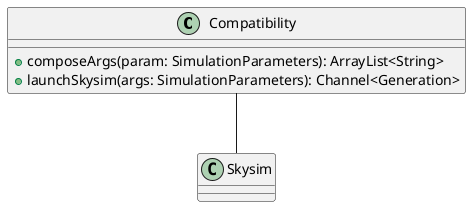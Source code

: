 @startuml
class Compatibility {
    +composeArgs(param: SimulationParameters): ArrayList<String>
    +launchSkysim(args: SimulationParameters): Channel<Generation>
}

Compatibility -- Skysim
@enduml